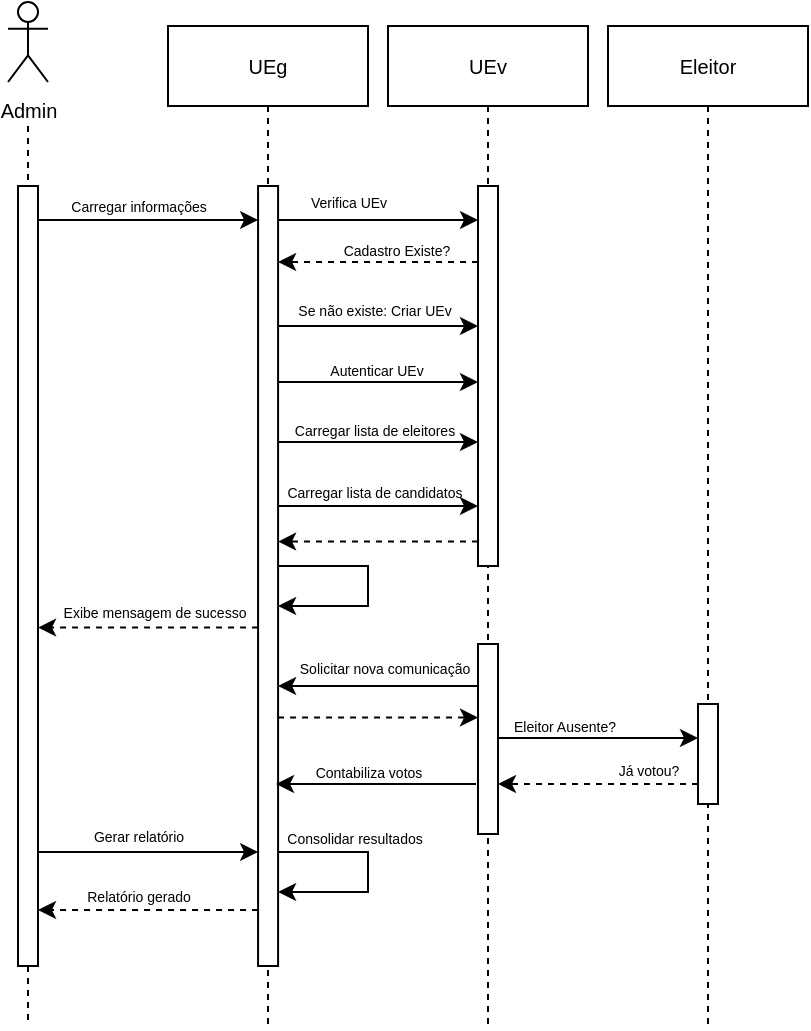 <mxfile version="28.2.1">
  <diagram name="Página-1" id="EvkalEr-eBRE9tIKQjaT">
    <mxGraphModel dx="1415" dy="495" grid="1" gridSize="10" guides="1" tooltips="1" connect="1" arrows="1" fold="1" page="1" pageScale="1" pageWidth="827" pageHeight="1169" math="0" shadow="0">
      <root>
        <mxCell id="0" />
        <mxCell id="1" parent="0" />
        <mxCell id="2emIkOKWcGdTkYw_I4e8-2" value="" style="edgeStyle=none;rounded=0;orthogonalLoop=1;jettySize=auto;html=1;dashed=1;endArrow=none;endFill=0;" edge="1" parent="1">
          <mxGeometry relative="1" as="geometry">
            <mxPoint x="190" y="170" as="sourcePoint" />
            <mxPoint x="190" y="620" as="targetPoint" />
          </mxGeometry>
        </mxCell>
        <mxCell id="2emIkOKWcGdTkYw_I4e8-3" value="&lt;font style=&quot;font-size: 10px;&quot;&gt;Admin&lt;/font&gt;" style="shape=umlActor;verticalLabelPosition=bottom;verticalAlign=top;html=1;" vertex="1" parent="1">
          <mxGeometry x="180" y="108" width="20" height="40" as="geometry" />
        </mxCell>
        <mxCell id="2emIkOKWcGdTkYw_I4e8-49" style="edgeStyle=none;rounded=0;orthogonalLoop=1;jettySize=auto;html=1;curved=0;exitX=1;exitY=0;exitDx=0;exitDy=5;exitPerimeter=0;" edge="1" parent="1">
          <mxGeometry relative="1" as="geometry">
            <mxPoint x="195" y="217" as="sourcePoint" />
            <mxPoint x="305.04" y="217" as="targetPoint" />
          </mxGeometry>
        </mxCell>
        <mxCell id="2emIkOKWcGdTkYw_I4e8-5" value="" style="html=1;points=[[0,0,0,0,5],[0,1,0,0,-5],[1,0,0,0,5],[1,1,0,0,-5]];perimeter=orthogonalPerimeter;outlineConnect=0;targetShapes=umlLifeline;portConstraint=eastwest;newEdgeStyle={&quot;curved&quot;:0,&quot;rounded&quot;:0};" vertex="1" parent="1">
          <mxGeometry x="185" y="200" width="10" height="390" as="geometry" />
        </mxCell>
        <mxCell id="2emIkOKWcGdTkYw_I4e8-7" value="&lt;font style=&quot;font-size: 10px;&quot;&gt;UEg&lt;/font&gt;" style="shape=umlLifeline;perimeter=lifelinePerimeter;whiteSpace=wrap;html=1;container=1;dropTarget=0;collapsible=0;recursiveResize=0;outlineConnect=0;portConstraint=eastwest;newEdgeStyle={&quot;curved&quot;:0,&quot;rounded&quot;:0};" vertex="1" parent="1">
          <mxGeometry x="260" y="120" width="100" height="500" as="geometry" />
        </mxCell>
        <mxCell id="2emIkOKWcGdTkYw_I4e8-8" value="&lt;font style=&quot;font-size: 10px;&quot;&gt;UEv&lt;/font&gt;" style="shape=umlLifeline;perimeter=lifelinePerimeter;whiteSpace=wrap;html=1;container=1;dropTarget=0;collapsible=0;recursiveResize=0;outlineConnect=0;portConstraint=eastwest;newEdgeStyle={&quot;curved&quot;:0,&quot;rounded&quot;:0};" vertex="1" parent="1">
          <mxGeometry x="370" y="120" width="100" height="500" as="geometry" />
        </mxCell>
        <mxCell id="2emIkOKWcGdTkYw_I4e8-9" value="" style="html=1;points=[[0,0,0,0,5],[0,1,0,0,-5],[1,0,0,0,5],[1,1,0,0,-5]];perimeter=orthogonalPerimeter;outlineConnect=0;targetShapes=umlLifeline;portConstraint=eastwest;newEdgeStyle={&quot;curved&quot;:0,&quot;rounded&quot;:0};" vertex="1" parent="2emIkOKWcGdTkYw_I4e8-8">
          <mxGeometry x="-64.96" y="80" width="10" height="390" as="geometry" />
        </mxCell>
        <mxCell id="2emIkOKWcGdTkYw_I4e8-58" style="edgeStyle=none;rounded=0;orthogonalLoop=1;jettySize=auto;html=1;curved=0;dashed=1;" edge="1" parent="2emIkOKWcGdTkYw_I4e8-8">
          <mxGeometry relative="1" as="geometry">
            <mxPoint x="45" y="118" as="sourcePoint" />
            <mxPoint x="-54.96" y="118" as="targetPoint" />
          </mxGeometry>
        </mxCell>
        <mxCell id="2emIkOKWcGdTkYw_I4e8-51" value="" style="html=1;points=[[0,0,0,0,5],[0,1,0,0,-5],[1,0,0,0,5],[1,1,0,0,-5]];perimeter=orthogonalPerimeter;outlineConnect=0;targetShapes=umlLifeline;portConstraint=eastwest;newEdgeStyle={&quot;curved&quot;:0,&quot;rounded&quot;:0};" vertex="1" parent="2emIkOKWcGdTkYw_I4e8-8">
          <mxGeometry x="45" y="80" width="10" height="190" as="geometry" />
        </mxCell>
        <mxCell id="2emIkOKWcGdTkYw_I4e8-65" style="edgeStyle=none;rounded=0;orthogonalLoop=1;jettySize=auto;html=1;curved=0;exitX=0;exitY=0;exitDx=0;exitDy=5;exitPerimeter=0;" edge="1" parent="2emIkOKWcGdTkYw_I4e8-8">
          <mxGeometry relative="1" as="geometry">
            <mxPoint x="45" y="330" as="sourcePoint" />
            <mxPoint x="-54.96" y="330" as="targetPoint" />
          </mxGeometry>
        </mxCell>
        <mxCell id="2emIkOKWcGdTkYw_I4e8-22" value="" style="html=1;points=[[0,0,0,0,5],[0,1,0,0,-5],[1,0,0,0,5],[1,1,0,0,-5]];perimeter=orthogonalPerimeter;outlineConnect=0;targetShapes=umlLifeline;portConstraint=eastwest;newEdgeStyle={&quot;curved&quot;:0,&quot;rounded&quot;:0};" vertex="1" parent="2emIkOKWcGdTkYw_I4e8-8">
          <mxGeometry x="45" y="309" width="10" height="95" as="geometry" />
        </mxCell>
        <mxCell id="2emIkOKWcGdTkYw_I4e8-70" style="edgeStyle=none;rounded=0;orthogonalLoop=1;jettySize=auto;html=1;curved=0;dashed=1;" edge="1" parent="2emIkOKWcGdTkYw_I4e8-8">
          <mxGeometry relative="1" as="geometry">
            <mxPoint x="-54.96" y="345.76" as="sourcePoint" />
            <mxPoint x="45" y="345.76" as="targetPoint" />
          </mxGeometry>
        </mxCell>
        <mxCell id="2emIkOKWcGdTkYw_I4e8-80" value="" style="edgeStyle=orthogonalEdgeStyle;rounded=0;orthogonalLoop=1;jettySize=auto;html=1;" edge="1" parent="2emIkOKWcGdTkYw_I4e8-8">
          <mxGeometry relative="1" as="geometry">
            <mxPoint x="-54.96" y="413" as="sourcePoint" />
            <mxPoint x="-54.96" y="433" as="targetPoint" />
            <Array as="points">
              <mxPoint x="-10" y="413" />
              <mxPoint x="-10" y="433" />
            </Array>
          </mxGeometry>
        </mxCell>
        <mxCell id="2emIkOKWcGdTkYw_I4e8-10" value="&lt;font style=&quot;font-size: 10px;&quot;&gt;Eleitor&lt;/font&gt;" style="shape=umlLifeline;perimeter=lifelinePerimeter;whiteSpace=wrap;html=1;container=1;dropTarget=0;collapsible=0;recursiveResize=0;outlineConnect=0;portConstraint=eastwest;newEdgeStyle={&quot;curved&quot;:0,&quot;rounded&quot;:0};" vertex="1" parent="1">
          <mxGeometry x="480" y="120" width="100" height="500" as="geometry" />
        </mxCell>
        <mxCell id="2emIkOKWcGdTkYw_I4e8-50" value="&lt;font style=&quot;font-size: 7px;&quot;&gt;Carregar informações&lt;/font&gt;" style="text;html=1;align=center;verticalAlign=middle;resizable=0;points=[];autosize=1;strokeColor=none;fillColor=none;" vertex="1" parent="1">
          <mxGeometry x="200" y="194" width="90" height="30" as="geometry" />
        </mxCell>
        <mxCell id="2emIkOKWcGdTkYw_I4e8-52" style="edgeStyle=none;rounded=0;orthogonalLoop=1;jettySize=auto;html=1;curved=0;exitX=1;exitY=0;exitDx=0;exitDy=5;exitPerimeter=0;" edge="1" parent="1">
          <mxGeometry relative="1" as="geometry">
            <mxPoint x="315.04" y="217" as="sourcePoint" />
            <mxPoint x="415" y="217" as="targetPoint" />
          </mxGeometry>
        </mxCell>
        <mxCell id="2emIkOKWcGdTkYw_I4e8-54" style="edgeStyle=none;rounded=0;orthogonalLoop=1;jettySize=auto;html=1;curved=0;exitX=1;exitY=0;exitDx=0;exitDy=5;exitPerimeter=0;" edge="1" parent="1">
          <mxGeometry relative="1" as="geometry">
            <mxPoint x="315.04" y="298" as="sourcePoint" />
            <mxPoint x="415" y="298" as="targetPoint" />
          </mxGeometry>
        </mxCell>
        <mxCell id="2emIkOKWcGdTkYw_I4e8-55" value="&lt;font style=&quot;font-size: 7px;&quot;&gt;Autenticar UEv&lt;/font&gt;" style="text;html=1;align=center;verticalAlign=middle;resizable=0;points=[];autosize=1;strokeColor=none;fillColor=none;" vertex="1" parent="1">
          <mxGeometry x="329" y="276" width="70" height="30" as="geometry" />
        </mxCell>
        <mxCell id="2emIkOKWcGdTkYw_I4e8-57" value="Verifica UEv" style="text;html=1;align=center;verticalAlign=middle;resizable=0;points=[];autosize=1;strokeColor=none;fillColor=none;fontSize=7;" vertex="1" parent="1">
          <mxGeometry x="320" y="199" width="60" height="20" as="geometry" />
        </mxCell>
        <mxCell id="2emIkOKWcGdTkYw_I4e8-56" style="rounded=0;orthogonalLoop=1;jettySize=auto;html=1;exitX=1;exitY=0;exitDx=0;exitDy=5;exitPerimeter=0;" edge="1" parent="1" target="2emIkOKWcGdTkYw_I4e8-51">
          <mxGeometry relative="1" as="geometry">
            <mxPoint x="315.04" y="294" as="targetPoint" />
            <mxPoint x="315.04" y="270" as="sourcePoint" />
          </mxGeometry>
        </mxCell>
        <mxCell id="2emIkOKWcGdTkYw_I4e8-59" value="&lt;font style=&quot;font-size: 7px;&quot;&gt;Cadastro Existe?&lt;/font&gt;" style="text;html=1;align=center;verticalAlign=middle;resizable=0;points=[];autosize=1;strokeColor=none;fillColor=none;" vertex="1" parent="1">
          <mxGeometry x="334" y="216" width="80" height="30" as="geometry" />
        </mxCell>
        <mxCell id="2emIkOKWcGdTkYw_I4e8-60" value="&lt;font style=&quot;font-size: 7px;&quot;&gt;Se não existe: Criar UEv&lt;/font&gt;" style="text;html=1;align=center;verticalAlign=middle;resizable=0;points=[];autosize=1;strokeColor=none;fillColor=none;" vertex="1" parent="1">
          <mxGeometry x="313" y="246" width="100" height="30" as="geometry" />
        </mxCell>
        <mxCell id="2emIkOKWcGdTkYw_I4e8-61" style="edgeStyle=none;rounded=0;orthogonalLoop=1;jettySize=auto;html=1;curved=0;" edge="1" parent="1">
          <mxGeometry relative="1" as="geometry">
            <mxPoint x="315.04" y="328" as="sourcePoint" />
            <mxPoint x="415" y="328" as="targetPoint" />
          </mxGeometry>
        </mxCell>
        <mxCell id="2emIkOKWcGdTkYw_I4e8-62" value="&lt;font style=&quot;font-size: 7px;&quot;&gt;Carregar lista de eleitores&lt;/font&gt;" style="text;html=1;align=center;verticalAlign=middle;resizable=0;points=[];autosize=1;strokeColor=none;fillColor=none;" vertex="1" parent="1">
          <mxGeometry x="313" y="306" width="100" height="30" as="geometry" />
        </mxCell>
        <mxCell id="2emIkOKWcGdTkYw_I4e8-63" style="edgeStyle=none;rounded=0;orthogonalLoop=1;jettySize=auto;html=1;curved=0;exitX=1;exitY=0;exitDx=0;exitDy=5;exitPerimeter=0;" edge="1" parent="1">
          <mxGeometry relative="1" as="geometry">
            <mxPoint x="315.04" y="360" as="sourcePoint" />
            <mxPoint x="415" y="360" as="targetPoint" />
          </mxGeometry>
        </mxCell>
        <mxCell id="2emIkOKWcGdTkYw_I4e8-64" value="&lt;font style=&quot;font-size: 7px;&quot;&gt;Carregar lista de candidatos&lt;/font&gt;" style="text;html=1;align=center;verticalAlign=middle;resizable=0;points=[];autosize=1;strokeColor=none;fillColor=none;" vertex="1" parent="1">
          <mxGeometry x="308" y="337" width="110" height="30" as="geometry" />
        </mxCell>
        <mxCell id="2emIkOKWcGdTkYw_I4e8-67" value="&lt;font style=&quot;font-size: 7px;&quot;&gt;Já votou?&lt;/font&gt;" style="text;html=1;align=center;verticalAlign=middle;resizable=0;points=[];autosize=1;strokeColor=none;fillColor=none;" vertex="1" parent="1">
          <mxGeometry x="475" y="476" width="50" height="30" as="geometry" />
        </mxCell>
        <mxCell id="2emIkOKWcGdTkYw_I4e8-68" style="edgeStyle=none;rounded=0;orthogonalLoop=1;jettySize=auto;html=1;curved=0;exitX=0;exitY=1;exitDx=0;exitDy=-5;exitPerimeter=0;dashed=1;" edge="1" parent="1">
          <mxGeometry relative="1" as="geometry">
            <mxPoint x="525" y="499.0" as="sourcePoint" />
            <mxPoint x="425" y="499.0" as="targetPoint" />
          </mxGeometry>
        </mxCell>
        <mxCell id="2emIkOKWcGdTkYw_I4e8-69" value="&lt;font style=&quot;font-size: 7px;&quot;&gt;Solicitar nova comunicação&lt;/font&gt;" style="text;html=1;align=center;verticalAlign=middle;resizable=0;points=[];autosize=1;strokeColor=none;fillColor=none;" vertex="1" parent="1">
          <mxGeometry x="313" y="425" width="110" height="30" as="geometry" />
        </mxCell>
        <mxCell id="2emIkOKWcGdTkYw_I4e8-71" value="" style="edgeStyle=none;rounded=0;orthogonalLoop=1;jettySize=auto;html=1;curved=0;" edge="1" parent="1">
          <mxGeometry relative="1" as="geometry">
            <mxPoint x="425" y="476" as="sourcePoint" />
            <mxPoint x="525" y="476" as="targetPoint" />
          </mxGeometry>
        </mxCell>
        <mxCell id="2emIkOKWcGdTkYw_I4e8-11" value="" style="html=1;points=[[0,0,0,0,5],[0,1,0,0,-5],[1,0,0,0,5],[1,1,0,0,-5]];perimeter=orthogonalPerimeter;outlineConnect=0;targetShapes=umlLifeline;portConstraint=eastwest;newEdgeStyle={&quot;curved&quot;:0,&quot;rounded&quot;:0};" vertex="1" parent="1">
          <mxGeometry x="525" y="459" width="10" height="50" as="geometry" />
        </mxCell>
        <mxCell id="2emIkOKWcGdTkYw_I4e8-72" value="&lt;font style=&quot;font-size: 7px;&quot;&gt;Eleitor Ausente?&lt;/font&gt;" style="text;html=1;align=center;verticalAlign=middle;resizable=0;points=[];autosize=1;strokeColor=none;fillColor=none;" vertex="1" parent="1">
          <mxGeometry x="423" y="454" width="70" height="30" as="geometry" />
        </mxCell>
        <mxCell id="2emIkOKWcGdTkYw_I4e8-73" style="edgeStyle=none;rounded=0;orthogonalLoop=1;jettySize=auto;html=1;curved=0;exitX=0;exitY=1;exitDx=0;exitDy=-5;exitPerimeter=0;" edge="1" parent="1">
          <mxGeometry relative="1" as="geometry">
            <mxPoint x="414" y="499.0" as="sourcePoint" />
            <mxPoint x="314" y="499.0" as="targetPoint" />
          </mxGeometry>
        </mxCell>
        <mxCell id="2emIkOKWcGdTkYw_I4e8-74" value="&lt;font style=&quot;font-size: 7px;&quot;&gt;Contabiliza votos&lt;/font&gt;" style="text;html=1;align=center;verticalAlign=middle;resizable=0;points=[];autosize=1;strokeColor=none;fillColor=none;" vertex="1" parent="1">
          <mxGeometry x="320" y="477" width="80" height="30" as="geometry" />
        </mxCell>
        <mxCell id="2emIkOKWcGdTkYw_I4e8-75" style="edgeStyle=none;rounded=0;orthogonalLoop=1;jettySize=auto;html=1;curved=0;exitX=1;exitY=0;exitDx=0;exitDy=5;exitPerimeter=0;" edge="1" parent="1">
          <mxGeometry relative="1" as="geometry">
            <mxPoint x="195" y="533" as="sourcePoint" />
            <mxPoint x="305.04" y="533" as="targetPoint" />
          </mxGeometry>
        </mxCell>
        <mxCell id="2emIkOKWcGdTkYw_I4e8-77" value="&lt;font style=&quot;font-size: 7px;&quot;&gt;Gerar relatório&lt;/font&gt;" style="text;html=1;align=center;verticalAlign=middle;resizable=0;points=[];autosize=1;strokeColor=none;fillColor=none;" vertex="1" parent="1">
          <mxGeometry x="210" y="509" width="70" height="30" as="geometry" />
        </mxCell>
        <mxCell id="2emIkOKWcGdTkYw_I4e8-81" value="&lt;font style=&quot;font-size: 7px;&quot;&gt;Consolidar resultados&lt;/font&gt;" style="text;html=1;align=center;verticalAlign=middle;resizable=0;points=[];autosize=1;strokeColor=none;fillColor=none;" vertex="1" parent="1">
          <mxGeometry x="308" y="510" width="90" height="30" as="geometry" />
        </mxCell>
        <mxCell id="2emIkOKWcGdTkYw_I4e8-82" style="edgeStyle=none;rounded=0;orthogonalLoop=1;jettySize=auto;html=1;curved=0;dashed=1;" edge="1" parent="1">
          <mxGeometry relative="1" as="geometry">
            <mxPoint x="415" y="377.76" as="sourcePoint" />
            <mxPoint x="315.04" y="377.76" as="targetPoint" />
          </mxGeometry>
        </mxCell>
        <mxCell id="2emIkOKWcGdTkYw_I4e8-83" style="edgeStyle=none;rounded=0;orthogonalLoop=1;jettySize=auto;html=1;curved=0;dashed=1;" edge="1" parent="1">
          <mxGeometry relative="1" as="geometry">
            <mxPoint x="305.04" y="420.76" as="sourcePoint" />
            <mxPoint x="195.02" y="420.76" as="targetPoint" />
          </mxGeometry>
        </mxCell>
        <mxCell id="2emIkOKWcGdTkYw_I4e8-84" value="" style="edgeStyle=orthogonalEdgeStyle;rounded=0;orthogonalLoop=1;jettySize=auto;html=1;" edge="1" parent="1">
          <mxGeometry relative="1" as="geometry">
            <mxPoint x="315.04" y="390" as="sourcePoint" />
            <mxPoint x="315.04" y="410" as="targetPoint" />
            <Array as="points">
              <mxPoint x="360" y="390" />
              <mxPoint x="360" y="410" />
            </Array>
          </mxGeometry>
        </mxCell>
        <mxCell id="2emIkOKWcGdTkYw_I4e8-85" value="&lt;font style=&quot;font-size: 7px;&quot;&gt;Exibe mensagem de sucesso&lt;/font&gt;" style="text;html=1;align=center;verticalAlign=middle;resizable=0;points=[];autosize=1;strokeColor=none;fillColor=none;" vertex="1" parent="1">
          <mxGeometry x="198" y="397" width="110" height="30" as="geometry" />
        </mxCell>
        <mxCell id="2emIkOKWcGdTkYw_I4e8-87" style="edgeStyle=none;rounded=0;orthogonalLoop=1;jettySize=auto;html=1;curved=0;dashed=1;" edge="1" parent="1">
          <mxGeometry relative="1" as="geometry">
            <mxPoint x="305.02" y="562" as="sourcePoint" />
            <mxPoint x="195" y="562" as="targetPoint" />
          </mxGeometry>
        </mxCell>
        <mxCell id="2emIkOKWcGdTkYw_I4e8-88" value="&lt;font style=&quot;font-size: 7px;&quot;&gt;Relatório gerado&lt;/font&gt;" style="text;html=1;align=center;verticalAlign=middle;resizable=0;points=[];autosize=1;strokeColor=none;fillColor=none;" vertex="1" parent="1">
          <mxGeometry x="205" y="539" width="80" height="30" as="geometry" />
        </mxCell>
      </root>
    </mxGraphModel>
  </diagram>
</mxfile>
